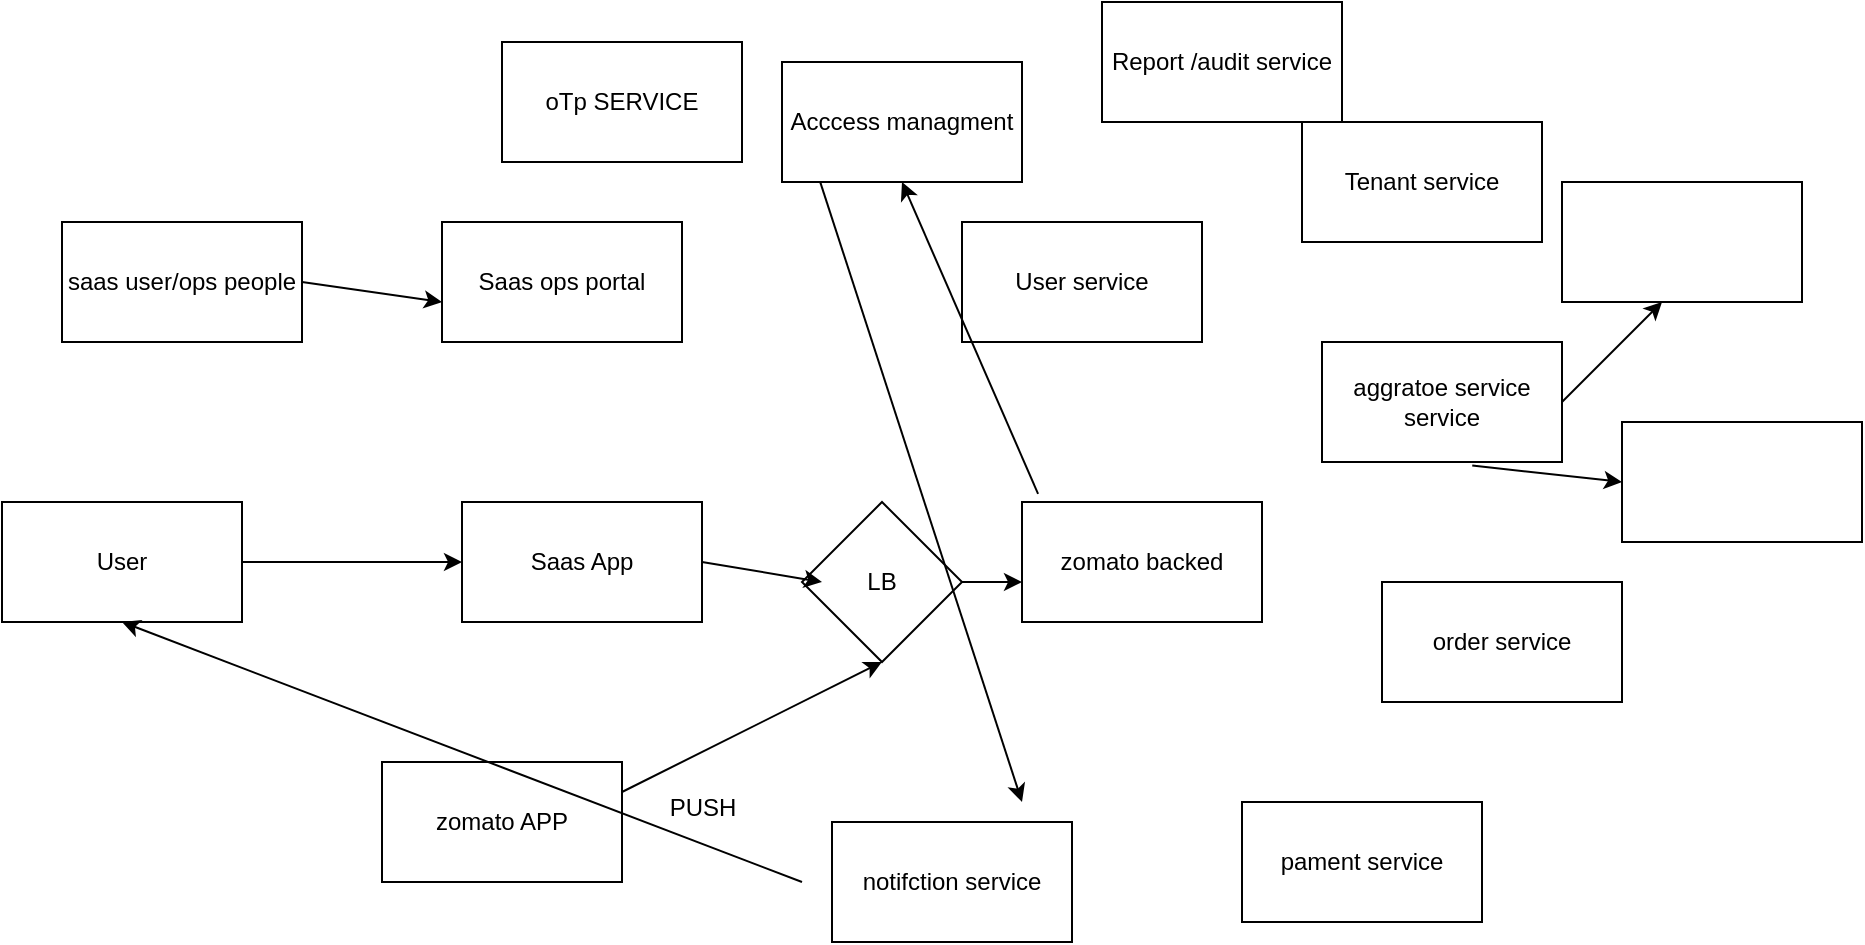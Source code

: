 <mxfile version="23.1.1" type="device">
  <diagram name="Page-1" id="pVuogkkmxwVMaVSodRj6">
    <mxGraphModel dx="1143" dy="1704" grid="1" gridSize="10" guides="1" tooltips="1" connect="1" arrows="1" fold="1" page="1" pageScale="1" pageWidth="850" pageHeight="1100" math="0" shadow="0">
      <root>
        <mxCell id="0" />
        <mxCell id="1" parent="0" />
        <mxCell id="XsxVrv2KiXWt2zf1GmJV-1" value="User" style="rounded=0;whiteSpace=wrap;html=1;" vertex="1" parent="1">
          <mxGeometry x="10" y="230" width="120" height="60" as="geometry" />
        </mxCell>
        <mxCell id="XsxVrv2KiXWt2zf1GmJV-2" value="Saas App" style="rounded=0;whiteSpace=wrap;html=1;" vertex="1" parent="1">
          <mxGeometry x="240" y="230" width="120" height="60" as="geometry" />
        </mxCell>
        <mxCell id="XsxVrv2KiXWt2zf1GmJV-3" value="" style="endArrow=classic;html=1;rounded=0;exitX=1;exitY=0.5;exitDx=0;exitDy=0;" edge="1" parent="1" source="XsxVrv2KiXWt2zf1GmJV-1">
          <mxGeometry width="50" height="50" relative="1" as="geometry">
            <mxPoint x="190" y="310" as="sourcePoint" />
            <mxPoint x="240" y="260" as="targetPoint" />
          </mxGeometry>
        </mxCell>
        <mxCell id="XsxVrv2KiXWt2zf1GmJV-4" value="zomato backed" style="rounded=0;whiteSpace=wrap;html=1;" vertex="1" parent="1">
          <mxGeometry x="520" y="230" width="120" height="60" as="geometry" />
        </mxCell>
        <mxCell id="XsxVrv2KiXWt2zf1GmJV-5" value="LB" style="rhombus;whiteSpace=wrap;html=1;" vertex="1" parent="1">
          <mxGeometry x="410" y="230" width="80" height="80" as="geometry" />
        </mxCell>
        <mxCell id="XsxVrv2KiXWt2zf1GmJV-6" value="" style="endArrow=classic;html=1;rounded=0;exitX=1;exitY=0.5;exitDx=0;exitDy=0;" edge="1" parent="1" source="XsxVrv2KiXWt2zf1GmJV-2">
          <mxGeometry width="50" height="50" relative="1" as="geometry">
            <mxPoint x="370" y="320" as="sourcePoint" />
            <mxPoint x="420" y="270" as="targetPoint" />
          </mxGeometry>
        </mxCell>
        <mxCell id="XsxVrv2KiXWt2zf1GmJV-7" value="" style="endArrow=classic;html=1;rounded=0;exitX=1;exitY=0.5;exitDx=0;exitDy=0;" edge="1" parent="1" source="XsxVrv2KiXWt2zf1GmJV-5">
          <mxGeometry width="50" height="50" relative="1" as="geometry">
            <mxPoint x="470" y="320" as="sourcePoint" />
            <mxPoint x="520" y="270" as="targetPoint" />
          </mxGeometry>
        </mxCell>
        <mxCell id="XsxVrv2KiXWt2zf1GmJV-8" value="User service" style="rounded=0;whiteSpace=wrap;html=1;" vertex="1" parent="1">
          <mxGeometry x="490" y="90" width="120" height="60" as="geometry" />
        </mxCell>
        <mxCell id="XsxVrv2KiXWt2zf1GmJV-9" value="Tenant service" style="rounded=0;whiteSpace=wrap;html=1;" vertex="1" parent="1">
          <mxGeometry x="660" y="40" width="120" height="60" as="geometry" />
        </mxCell>
        <mxCell id="XsxVrv2KiXWt2zf1GmJV-10" value="Acccess managment" style="rounded=0;whiteSpace=wrap;html=1;" vertex="1" parent="1">
          <mxGeometry x="400" y="10" width="120" height="60" as="geometry" />
        </mxCell>
        <mxCell id="XsxVrv2KiXWt2zf1GmJV-11" value="Saas ops portal" style="rounded=0;whiteSpace=wrap;html=1;" vertex="1" parent="1">
          <mxGeometry x="230" y="90" width="120" height="60" as="geometry" />
        </mxCell>
        <mxCell id="XsxVrv2KiXWt2zf1GmJV-12" value="saas user/ops people" style="rounded=0;whiteSpace=wrap;html=1;" vertex="1" parent="1">
          <mxGeometry x="40" y="90" width="120" height="60" as="geometry" />
        </mxCell>
        <mxCell id="XsxVrv2KiXWt2zf1GmJV-13" value="" style="endArrow=classic;html=1;rounded=0;exitX=1;exitY=0.5;exitDx=0;exitDy=0;" edge="1" parent="1" source="XsxVrv2KiXWt2zf1GmJV-12">
          <mxGeometry width="50" height="50" relative="1" as="geometry">
            <mxPoint x="180" y="180" as="sourcePoint" />
            <mxPoint x="230" y="130" as="targetPoint" />
          </mxGeometry>
        </mxCell>
        <mxCell id="XsxVrv2KiXWt2zf1GmJV-14" value="order service" style="rounded=0;whiteSpace=wrap;html=1;" vertex="1" parent="1">
          <mxGeometry x="700" y="270" width="120" height="60" as="geometry" />
        </mxCell>
        <mxCell id="XsxVrv2KiXWt2zf1GmJV-15" value="pament service" style="rounded=0;whiteSpace=wrap;html=1;" vertex="1" parent="1">
          <mxGeometry x="630" y="380" width="120" height="60" as="geometry" />
        </mxCell>
        <mxCell id="XsxVrv2KiXWt2zf1GmJV-16" value="notifction service" style="rounded=0;whiteSpace=wrap;html=1;" vertex="1" parent="1">
          <mxGeometry x="425" y="390" width="120" height="60" as="geometry" />
        </mxCell>
        <mxCell id="XsxVrv2KiXWt2zf1GmJV-18" value="aggratoe service service" style="rounded=0;whiteSpace=wrap;html=1;" vertex="1" parent="1">
          <mxGeometry x="670" y="150" width="120" height="60" as="geometry" />
        </mxCell>
        <mxCell id="XsxVrv2KiXWt2zf1GmJV-19" value="zomato APP" style="rounded=0;whiteSpace=wrap;html=1;" vertex="1" parent="1">
          <mxGeometry x="200" y="360" width="120" height="60" as="geometry" />
        </mxCell>
        <mxCell id="XsxVrv2KiXWt2zf1GmJV-20" value="" style="endArrow=classic;html=1;rounded=0;exitX=1;exitY=0.25;exitDx=0;exitDy=0;" edge="1" parent="1" source="XsxVrv2KiXWt2zf1GmJV-19">
          <mxGeometry width="50" height="50" relative="1" as="geometry">
            <mxPoint x="400" y="360" as="sourcePoint" />
            <mxPoint x="450" y="310" as="targetPoint" />
          </mxGeometry>
        </mxCell>
        <mxCell id="XsxVrv2KiXWt2zf1GmJV-21" value="" style="rounded=0;whiteSpace=wrap;html=1;" vertex="1" parent="1">
          <mxGeometry x="790" y="70" width="120" height="60" as="geometry" />
        </mxCell>
        <mxCell id="XsxVrv2KiXWt2zf1GmJV-22" value="" style="rounded=0;whiteSpace=wrap;html=1;" vertex="1" parent="1">
          <mxGeometry x="820" y="190" width="120" height="60" as="geometry" />
        </mxCell>
        <mxCell id="XsxVrv2KiXWt2zf1GmJV-23" value="" style="endArrow=classic;html=1;rounded=0;exitX=0.626;exitY=1.03;exitDx=0;exitDy=0;exitPerimeter=0;" edge="1" parent="1" source="XsxVrv2KiXWt2zf1GmJV-18">
          <mxGeometry width="50" height="50" relative="1" as="geometry">
            <mxPoint x="770" y="270" as="sourcePoint" />
            <mxPoint x="820" y="220" as="targetPoint" />
          </mxGeometry>
        </mxCell>
        <mxCell id="XsxVrv2KiXWt2zf1GmJV-24" value="" style="endArrow=classic;html=1;rounded=0;" edge="1" parent="1">
          <mxGeometry width="50" height="50" relative="1" as="geometry">
            <mxPoint x="790" y="180" as="sourcePoint" />
            <mxPoint x="840" y="130" as="targetPoint" />
          </mxGeometry>
        </mxCell>
        <mxCell id="XsxVrv2KiXWt2zf1GmJV-25" value="Report /audit service" style="rounded=0;whiteSpace=wrap;html=1;" vertex="1" parent="1">
          <mxGeometry x="560" y="-20" width="120" height="60" as="geometry" />
        </mxCell>
        <mxCell id="XsxVrv2KiXWt2zf1GmJV-26" value="" style="endArrow=classic;html=1;rounded=0;exitX=0.067;exitY=-0.068;exitDx=0;exitDy=0;exitPerimeter=0;" edge="1" parent="1" source="XsxVrv2KiXWt2zf1GmJV-4">
          <mxGeometry width="50" height="50" relative="1" as="geometry">
            <mxPoint x="410" y="120" as="sourcePoint" />
            <mxPoint x="460" y="70" as="targetPoint" />
          </mxGeometry>
        </mxCell>
        <mxCell id="XsxVrv2KiXWt2zf1GmJV-27" value="" style="endArrow=classic;html=1;rounded=0;exitX=0.159;exitY=0.999;exitDx=0;exitDy=0;exitPerimeter=0;" edge="1" parent="1" source="XsxVrv2KiXWt2zf1GmJV-10">
          <mxGeometry width="50" height="50" relative="1" as="geometry">
            <mxPoint x="370" y="200" as="sourcePoint" />
            <mxPoint x="520" y="380" as="targetPoint" />
          </mxGeometry>
        </mxCell>
        <mxCell id="XsxVrv2KiXWt2zf1GmJV-28" value="" style="endArrow=classic;html=1;rounded=0;" edge="1" parent="1">
          <mxGeometry width="50" height="50" relative="1" as="geometry">
            <mxPoint x="410" y="420" as="sourcePoint" />
            <mxPoint x="70" y="290" as="targetPoint" />
          </mxGeometry>
        </mxCell>
        <mxCell id="XsxVrv2KiXWt2zf1GmJV-30" value="PUSH" style="text;html=1;align=center;verticalAlign=middle;resizable=0;points=[];autosize=1;strokeColor=none;fillColor=none;" vertex="1" parent="1">
          <mxGeometry x="330" y="368" width="60" height="30" as="geometry" />
        </mxCell>
        <mxCell id="XsxVrv2KiXWt2zf1GmJV-31" value="oTp SERVICE" style="rounded=0;whiteSpace=wrap;html=1;" vertex="1" parent="1">
          <mxGeometry x="260" width="120" height="60" as="geometry" />
        </mxCell>
      </root>
    </mxGraphModel>
  </diagram>
</mxfile>
